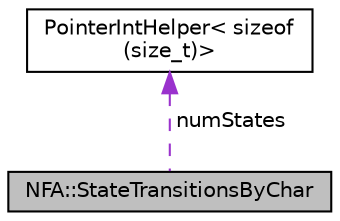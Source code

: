 digraph "NFA::StateTransitionsByChar"
{
  edge [fontname="Helvetica",fontsize="10",labelfontname="Helvetica",labelfontsize="10"];
  node [fontname="Helvetica",fontsize="10",shape=record];
  Node1 [label="NFA::StateTransitionsByChar",height=0.2,width=0.4,color="black", fillcolor="grey75", style="filled", fontcolor="black"];
  Node2 -> Node1 [dir="back",color="darkorchid3",fontsize="10",style="dashed",label=" numStates" ,fontname="Helvetica"];
  Node2 [label="PointerIntHelper\< sizeof\l(size_t)\>",height=0.2,width=0.4,color="black", fillcolor="white", style="filled",URL="$struct_pointer_int_helper.html"];
}

